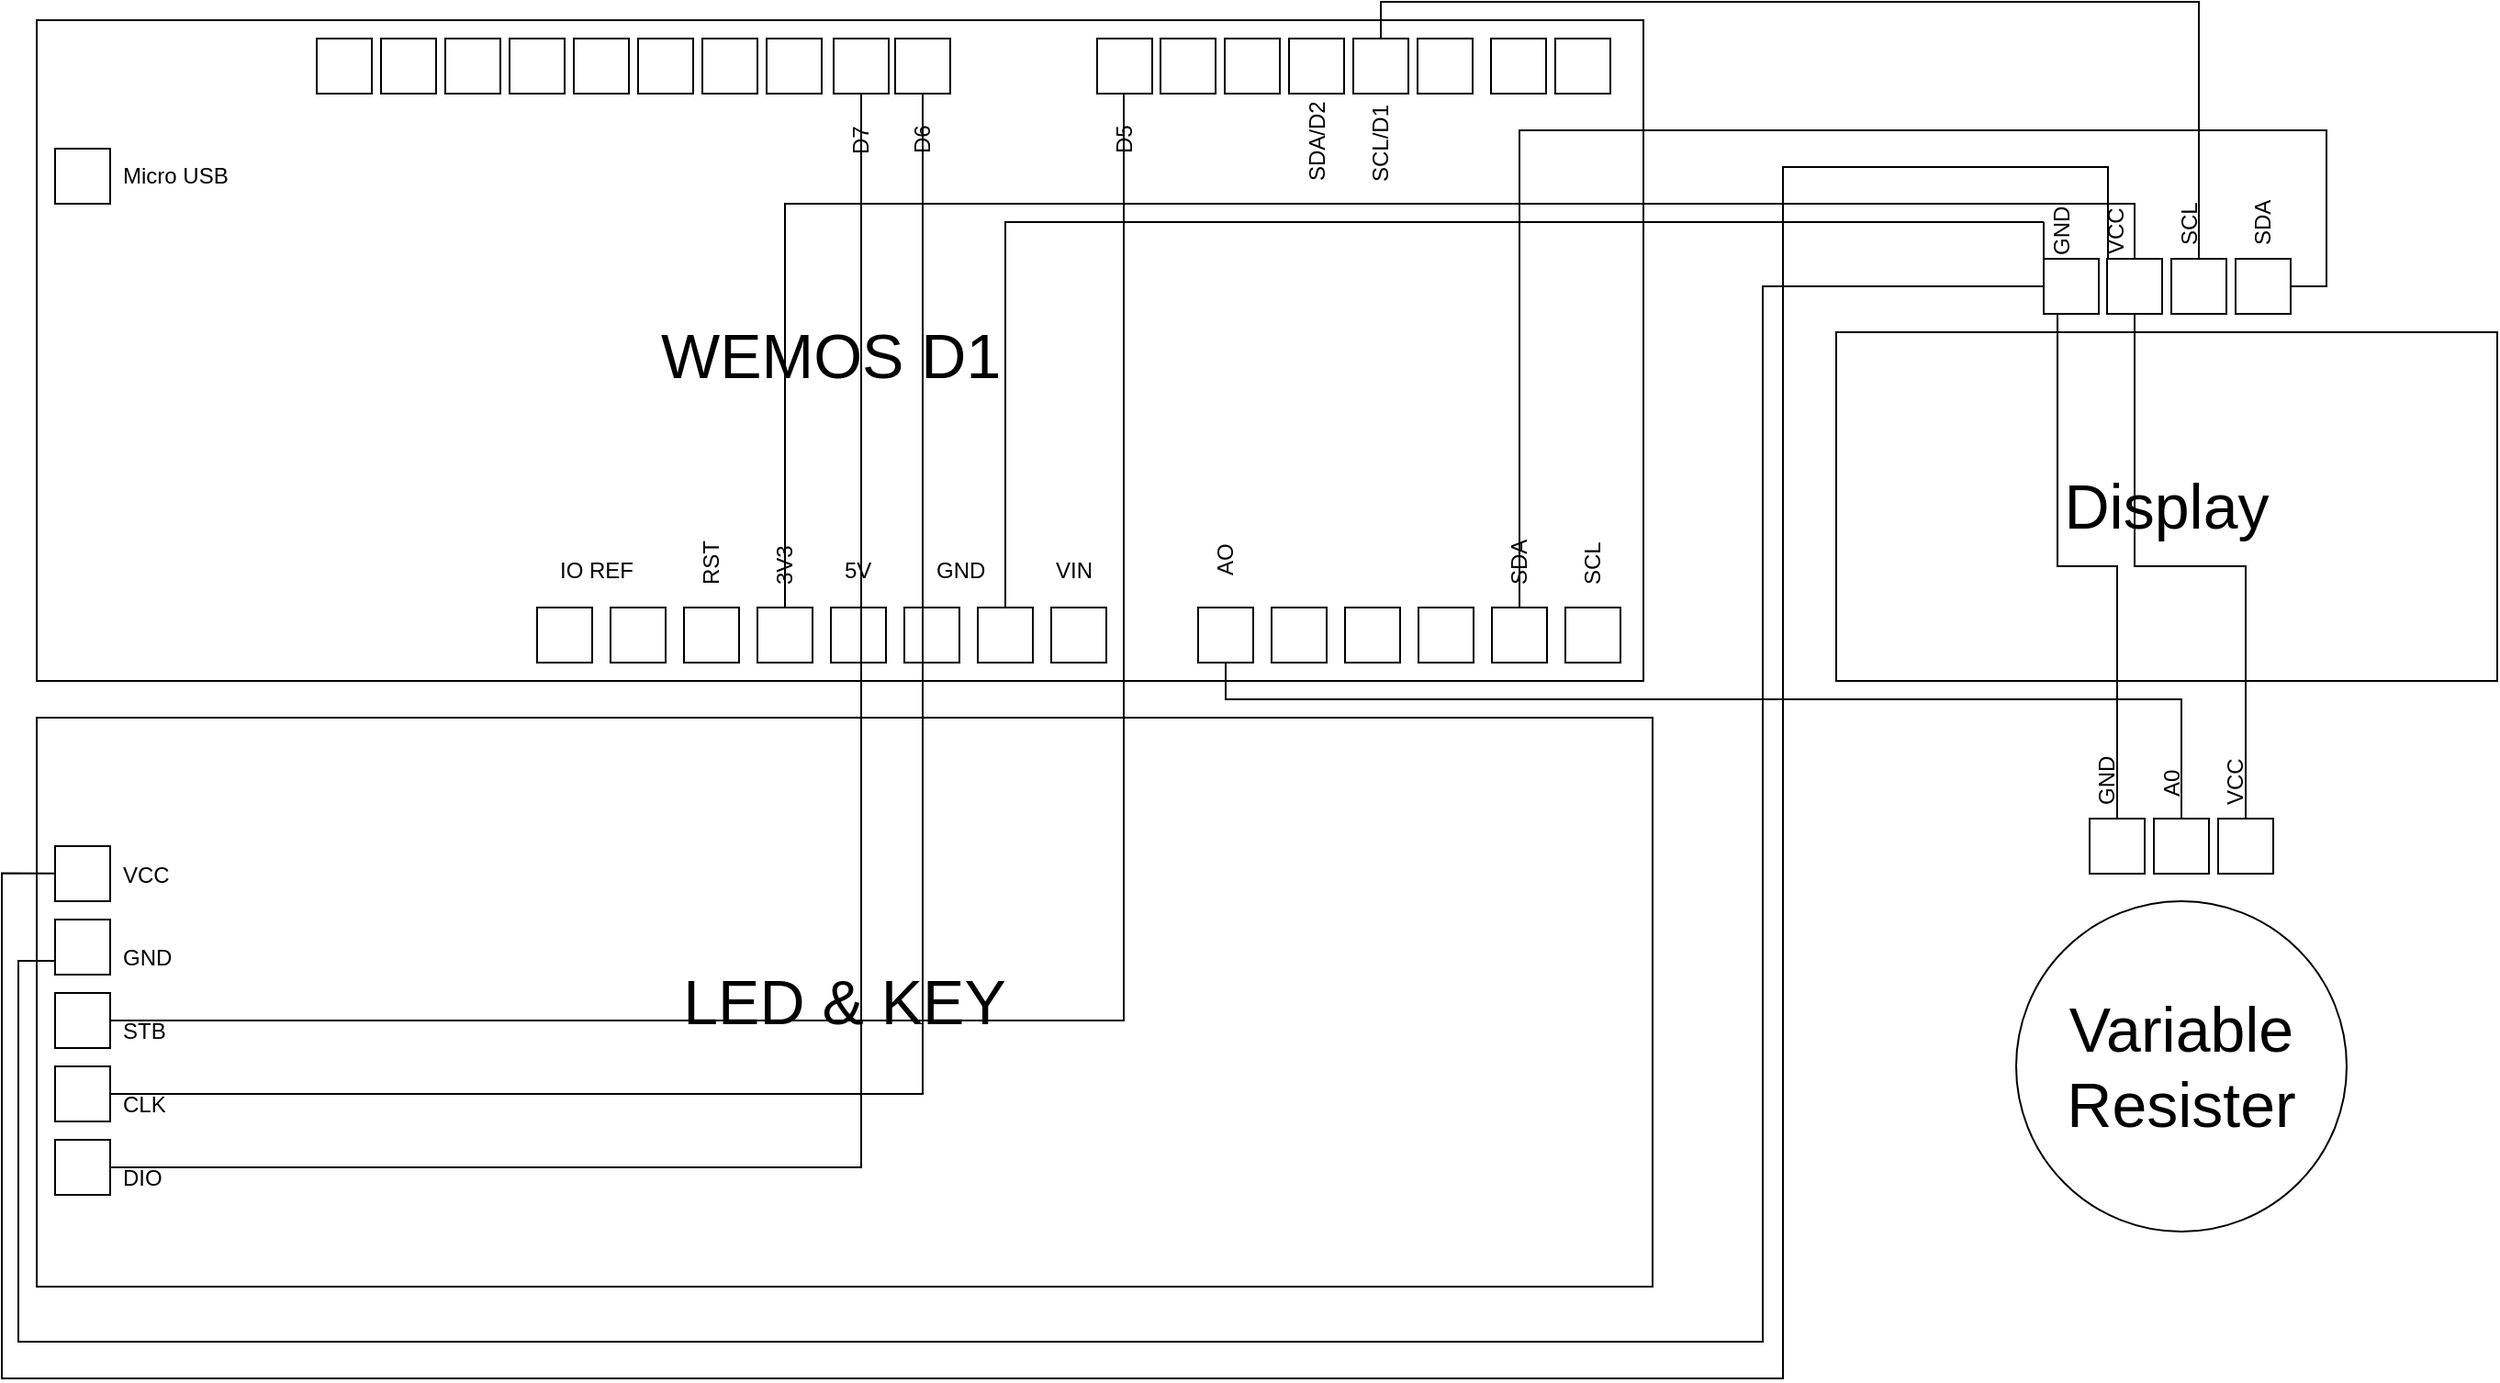 <mxfile version="12.1.3" pages="1"><diagram id="vIqcvuh-kmxZAjTNLX9e" name="Page-1"><mxGraphModel dx="1707" dy="828" grid="1" gridSize="10" guides="1" tooltips="1" connect="1" arrows="1" fold="1" page="1" pageScale="1" pageWidth="827" pageHeight="1169" math="0" shadow="0"><root><mxCell id="0"/><mxCell id="1" parent="0"/><mxCell id="vf_Mv57xCOGlZYYIZ7ft-77" value="GND&lt;br&gt;" style="text;html=1;resizable=0;points=[];autosize=1;align=left;verticalAlign=top;spacingTop=-4;rotation=-90;" vertex="1" parent="1"><mxGeometry x="1147.5" y="440" width="40" height="20" as="geometry"/></mxCell><mxCell id="vf_Mv57xCOGlZYYIZ7ft-1" value="" style="rounded=0;whiteSpace=wrap;html=1;" vertex="1" parent="1"><mxGeometry x="40" y="40" width="875" height="360" as="geometry"/></mxCell><mxCell id="vf_Mv57xCOGlZYYIZ7ft-2" value="" style="whiteSpace=wrap;html=1;aspect=fixed;" vertex="1" parent="1"><mxGeometry x="312.5" y="360" width="30" height="30" as="geometry"/></mxCell><mxCell id="vf_Mv57xCOGlZYYIZ7ft-3" value="" style="whiteSpace=wrap;html=1;aspect=fixed;" vertex="1" parent="1"><mxGeometry x="352.5" y="360" width="30" height="30" as="geometry"/></mxCell><mxCell id="vf_Mv57xCOGlZYYIZ7ft-4" value="" style="whiteSpace=wrap;html=1;aspect=fixed;" vertex="1" parent="1"><mxGeometry x="392.5" y="360" width="30" height="30" as="geometry"/></mxCell><mxCell id="vf_Mv57xCOGlZYYIZ7ft-5" value="" style="whiteSpace=wrap;html=1;aspect=fixed;" vertex="1" parent="1"><mxGeometry x="432.5" y="360" width="30" height="30" as="geometry"/></mxCell><mxCell id="vf_Mv57xCOGlZYYIZ7ft-6" value="" style="whiteSpace=wrap;html=1;aspect=fixed;" vertex="1" parent="1"><mxGeometry x="472.5" y="360" width="30" height="30" as="geometry"/></mxCell><mxCell id="vf_Mv57xCOGlZYYIZ7ft-7" value="" style="whiteSpace=wrap;html=1;aspect=fixed;" vertex="1" parent="1"><mxGeometry x="512.5" y="360" width="30" height="30" as="geometry"/></mxCell><mxCell id="vf_Mv57xCOGlZYYIZ7ft-8" value="" style="whiteSpace=wrap;html=1;aspect=fixed;" vertex="1" parent="1"><mxGeometry x="552.5" y="360" width="30" height="30" as="geometry"/></mxCell><mxCell id="vf_Mv57xCOGlZYYIZ7ft-9" value="" style="whiteSpace=wrap;html=1;aspect=fixed;" vertex="1" parent="1"><mxGeometry x="592.5" y="360" width="30" height="30" as="geometry"/></mxCell><mxCell id="vf_Mv57xCOGlZYYIZ7ft-10" value="" style="whiteSpace=wrap;html=1;aspect=fixed;" vertex="1" parent="1"><mxGeometry x="672.5" y="360" width="30" height="30" as="geometry"/></mxCell><mxCell id="vf_Mv57xCOGlZYYIZ7ft-11" value="" style="whiteSpace=wrap;html=1;aspect=fixed;" vertex="1" parent="1"><mxGeometry x="712.5" y="360" width="30" height="30" as="geometry"/></mxCell><mxCell id="vf_Mv57xCOGlZYYIZ7ft-12" value="" style="whiteSpace=wrap;html=1;aspect=fixed;" vertex="1" parent="1"><mxGeometry x="752.5" y="360" width="30" height="30" as="geometry"/></mxCell><mxCell id="vf_Mv57xCOGlZYYIZ7ft-13" value="" style="whiteSpace=wrap;html=1;aspect=fixed;" vertex="1" parent="1"><mxGeometry x="792.5" y="360" width="30" height="30" as="geometry"/></mxCell><mxCell id="vf_Mv57xCOGlZYYIZ7ft-14" value="" style="whiteSpace=wrap;html=1;aspect=fixed;" vertex="1" parent="1"><mxGeometry x="832.5" y="360" width="30" height="30" as="geometry"/></mxCell><mxCell id="vf_Mv57xCOGlZYYIZ7ft-15" value="" style="whiteSpace=wrap;html=1;aspect=fixed;" vertex="1" parent="1"><mxGeometry x="872.5" y="360" width="30" height="30" as="geometry"/></mxCell><mxCell id="vf_Mv57xCOGlZYYIZ7ft-16" value="" style="whiteSpace=wrap;html=1;aspect=fixed;" vertex="1" parent="1"><mxGeometry x="192.5" y="50" width="30" height="30" as="geometry"/></mxCell><mxCell id="vf_Mv57xCOGlZYYIZ7ft-17" value="" style="whiteSpace=wrap;html=1;aspect=fixed;" vertex="1" parent="1"><mxGeometry x="227.5" y="50" width="30" height="30" as="geometry"/></mxCell><mxCell id="vf_Mv57xCOGlZYYIZ7ft-18" value="" style="whiteSpace=wrap;html=1;aspect=fixed;" vertex="1" parent="1"><mxGeometry x="262.5" y="50" width="30" height="30" as="geometry"/></mxCell><mxCell id="vf_Mv57xCOGlZYYIZ7ft-19" value="" style="whiteSpace=wrap;html=1;aspect=fixed;" vertex="1" parent="1"><mxGeometry x="297.5" y="50" width="30" height="30" as="geometry"/></mxCell><mxCell id="vf_Mv57xCOGlZYYIZ7ft-20" value="" style="whiteSpace=wrap;html=1;aspect=fixed;" vertex="1" parent="1"><mxGeometry x="332.5" y="50" width="30" height="30" as="geometry"/></mxCell><mxCell id="vf_Mv57xCOGlZYYIZ7ft-21" value="" style="whiteSpace=wrap;html=1;aspect=fixed;" vertex="1" parent="1"><mxGeometry x="367.5" y="50" width="30" height="30" as="geometry"/></mxCell><mxCell id="vf_Mv57xCOGlZYYIZ7ft-22" value="" style="whiteSpace=wrap;html=1;aspect=fixed;" vertex="1" parent="1"><mxGeometry x="402.5" y="50" width="30" height="30" as="geometry"/></mxCell><mxCell id="vf_Mv57xCOGlZYYIZ7ft-23" value="" style="whiteSpace=wrap;html=1;aspect=fixed;" vertex="1" parent="1"><mxGeometry x="437.5" y="50" width="30" height="30" as="geometry"/></mxCell><mxCell id="vf_Mv57xCOGlZYYIZ7ft-24" value="" style="whiteSpace=wrap;html=1;aspect=fixed;" vertex="1" parent="1"><mxGeometry x="474" y="50" width="30" height="30" as="geometry"/></mxCell><mxCell id="vf_Mv57xCOGlZYYIZ7ft-25" value="" style="whiteSpace=wrap;html=1;aspect=fixed;" vertex="1" parent="1"><mxGeometry x="507.5" y="50" width="30" height="30" as="geometry"/></mxCell><mxCell id="vf_Mv57xCOGlZYYIZ7ft-28" value="" style="whiteSpace=wrap;html=1;aspect=fixed;" vertex="1" parent="1"><mxGeometry x="617.5" y="50" width="30" height="30" as="geometry"/></mxCell><mxCell id="vf_Mv57xCOGlZYYIZ7ft-29" value="" style="whiteSpace=wrap;html=1;aspect=fixed;" vertex="1" parent="1"><mxGeometry x="652" y="50" width="30" height="30" as="geometry"/></mxCell><mxCell id="vf_Mv57xCOGlZYYIZ7ft-30" value="" style="whiteSpace=wrap;html=1;aspect=fixed;" vertex="1" parent="1"><mxGeometry x="687" y="50" width="30" height="30" as="geometry"/></mxCell><mxCell id="vf_Mv57xCOGlZYYIZ7ft-31" value="" style="whiteSpace=wrap;html=1;aspect=fixed;" vertex="1" parent="1"><mxGeometry x="722" y="50" width="30" height="30" as="geometry"/></mxCell><mxCell id="vf_Mv57xCOGlZYYIZ7ft-32" value="" style="whiteSpace=wrap;html=1;aspect=fixed;" vertex="1" parent="1"><mxGeometry x="757" y="50" width="30" height="30" as="geometry"/></mxCell><mxCell id="vf_Mv57xCOGlZYYIZ7ft-33" value="" style="whiteSpace=wrap;html=1;aspect=fixed;" vertex="1" parent="1"><mxGeometry x="792" y="50" width="30" height="30" as="geometry"/></mxCell><mxCell id="vf_Mv57xCOGlZYYIZ7ft-34" value="" style="whiteSpace=wrap;html=1;aspect=fixed;" vertex="1" parent="1"><mxGeometry x="832" y="50" width="30" height="30" as="geometry"/></mxCell><mxCell id="vf_Mv57xCOGlZYYIZ7ft-35" value="" style="whiteSpace=wrap;html=1;aspect=fixed;" vertex="1" parent="1"><mxGeometry x="867" y="50" width="30" height="30" as="geometry"/></mxCell><mxCell id="vf_Mv57xCOGlZYYIZ7ft-36" value="IO REF" style="text;html=1;resizable=0;points=[];autosize=1;align=left;verticalAlign=top;spacingTop=-4;" vertex="1" parent="1"><mxGeometry x="322.5" y="330" width="60" height="20" as="geometry"/></mxCell><mxCell id="vf_Mv57xCOGlZYYIZ7ft-37" value="RST" style="text;html=1;resizable=0;points=[];autosize=1;align=left;verticalAlign=top;spacingTop=-4;rotation=-90;" vertex="1" parent="1"><mxGeometry x="387.5" y="320" width="40" height="20" as="geometry"/></mxCell><mxCell id="vf_Mv57xCOGlZYYIZ7ft-38" value="3V3&lt;br&gt;" style="text;html=1;resizable=0;points=[];autosize=1;align=left;verticalAlign=top;spacingTop=-4;rotation=-90;" vertex="1" parent="1"><mxGeometry x="427.5" y="320" width="40" height="20" as="geometry"/></mxCell><mxCell id="vf_Mv57xCOGlZYYIZ7ft-39" value="5V" style="text;html=1;resizable=0;points=[];autosize=1;align=left;verticalAlign=top;spacingTop=-4;rotation=0;" vertex="1" parent="1"><mxGeometry x="477.5" y="330" width="30" height="20" as="geometry"/></mxCell><mxCell id="vf_Mv57xCOGlZYYIZ7ft-40" value="GND" style="text;html=1;resizable=0;points=[];autosize=1;align=left;verticalAlign=top;spacingTop=-4;" vertex="1" parent="1"><mxGeometry x="527.5" y="330" width="40" height="20" as="geometry"/></mxCell><mxCell id="vf_Mv57xCOGlZYYIZ7ft-41" value="VIN" style="text;html=1;resizable=0;points=[];autosize=1;align=left;verticalAlign=top;spacingTop=-4;" vertex="1" parent="1"><mxGeometry x="592.5" y="330" width="40" height="20" as="geometry"/></mxCell><mxCell id="vf_Mv57xCOGlZYYIZ7ft-42" value="AO" style="text;html=1;resizable=0;points=[];autosize=1;align=left;verticalAlign=top;spacingTop=-4;rotation=-90;" vertex="1" parent="1"><mxGeometry x="672.5" y="320" width="30" height="20" as="geometry"/></mxCell><mxCell id="vf_Mv57xCOGlZYYIZ7ft-43" value="SDA" style="text;html=1;resizable=0;points=[];autosize=1;align=left;verticalAlign=top;spacingTop=-4;rotation=-90;" vertex="1" parent="1"><mxGeometry x="827.5" y="320" width="40" height="20" as="geometry"/></mxCell><mxCell id="vf_Mv57xCOGlZYYIZ7ft-44" value="SCL" style="text;html=1;resizable=0;points=[];autosize=1;align=left;verticalAlign=top;spacingTop=-4;rotation=-90;" vertex="1" parent="1"><mxGeometry x="867.5" y="320" width="40" height="20" as="geometry"/></mxCell><mxCell id="vf_Mv57xCOGlZYYIZ7ft-45" value="D7" style="text;html=1;resizable=0;points=[];autosize=1;align=left;verticalAlign=top;spacingTop=-4;rotation=-90;" vertex="1" parent="1"><mxGeometry x="474" y="90" width="30" height="20" as="geometry"/></mxCell><mxCell id="vf_Mv57xCOGlZYYIZ7ft-46" value="D6&lt;br&gt;" style="text;html=1;resizable=0;points=[];autosize=1;align=left;verticalAlign=top;spacingTop=-4;rotation=-90;" vertex="1" parent="1"><mxGeometry x="507.5" y="90" width="30" height="20" as="geometry"/></mxCell><mxCell id="vf_Mv57xCOGlZYYIZ7ft-47" value="D5&lt;br&gt;" style="text;html=1;resizable=0;points=[];autosize=1;align=left;verticalAlign=top;spacingTop=-4;rotation=-90;" vertex="1" parent="1"><mxGeometry x="617.5" y="90" width="30" height="20" as="geometry"/></mxCell><mxCell id="vf_Mv57xCOGlZYYIZ7ft-48" value="SDA/D2&lt;br&gt;" style="text;html=1;resizable=0;points=[];autosize=1;align=left;verticalAlign=top;spacingTop=-4;rotation=-90;" vertex="1" parent="1"><mxGeometry x="707.5" y="90" width="60" height="20" as="geometry"/></mxCell><mxCell id="vf_Mv57xCOGlZYYIZ7ft-49" value="SCL/D1&lt;br&gt;" style="text;html=1;resizable=0;points=[];autosize=1;align=left;verticalAlign=top;spacingTop=-4;rotation=-90;" vertex="1" parent="1"><mxGeometry x="742" y="90" width="60" height="20" as="geometry"/></mxCell><mxCell id="vf_Mv57xCOGlZYYIZ7ft-50" value="" style="whiteSpace=wrap;html=1;aspect=fixed;" vertex="1" parent="1"><mxGeometry x="50" y="110" width="30" height="30" as="geometry"/></mxCell><mxCell id="vf_Mv57xCOGlZYYIZ7ft-51" value="Micro USB" style="text;html=1;resizable=0;points=[];autosize=1;align=left;verticalAlign=top;spacingTop=-4;" vertex="1" parent="1"><mxGeometry x="85" y="115" width="70" height="20" as="geometry"/></mxCell><mxCell id="vf_Mv57xCOGlZYYIZ7ft-52" value="WEMOS D1" style="text;html=1;resizable=0;points=[];autosize=1;align=left;verticalAlign=top;spacingTop=-4;fontSize=34;" vertex="1" parent="1"><mxGeometry x="377.5" y="200" width="80" height="20" as="geometry"/></mxCell><mxCell id="vf_Mv57xCOGlZYYIZ7ft-53" value="LED &amp;amp; KEY" style="rounded=0;whiteSpace=wrap;html=1;fontSize=34;" vertex="1" parent="1"><mxGeometry x="40" y="420" width="880" height="310" as="geometry"/></mxCell><mxCell id="vf_Mv57xCOGlZYYIZ7ft-93" style="edgeStyle=orthogonalEdgeStyle;rounded=0;orthogonalLoop=1;jettySize=auto;html=1;exitX=1;exitY=0.5;exitDx=0;exitDy=0;entryX=0.5;entryY=1;entryDx=0;entryDy=0;endArrow=none;endFill=0;strokeColor=#000000;fontSize=34;" edge="1" parent="1" source="vf_Mv57xCOGlZYYIZ7ft-54" target="vf_Mv57xCOGlZYYIZ7ft-24"><mxGeometry relative="1" as="geometry"/></mxCell><mxCell id="vf_Mv57xCOGlZYYIZ7ft-54" value="" style="whiteSpace=wrap;html=1;aspect=fixed;" vertex="1" parent="1"><mxGeometry x="50" y="650" width="30" height="30" as="geometry"/></mxCell><mxCell id="vf_Mv57xCOGlZYYIZ7ft-92" style="edgeStyle=orthogonalEdgeStyle;rounded=0;orthogonalLoop=1;jettySize=auto;html=1;exitX=1;exitY=0.5;exitDx=0;exitDy=0;entryX=0.5;entryY=1;entryDx=0;entryDy=0;endArrow=none;endFill=0;strokeColor=#000000;fontSize=34;" edge="1" parent="1" source="vf_Mv57xCOGlZYYIZ7ft-55" target="vf_Mv57xCOGlZYYIZ7ft-25"><mxGeometry relative="1" as="geometry"/></mxCell><mxCell id="vf_Mv57xCOGlZYYIZ7ft-55" value="" style="whiteSpace=wrap;html=1;aspect=fixed;" vertex="1" parent="1"><mxGeometry x="50" y="610" width="30" height="30" as="geometry"/></mxCell><mxCell id="vf_Mv57xCOGlZYYIZ7ft-91" style="edgeStyle=orthogonalEdgeStyle;rounded=0;orthogonalLoop=1;jettySize=auto;html=1;exitX=1;exitY=0.5;exitDx=0;exitDy=0;endArrow=none;endFill=0;strokeColor=#000000;fontSize=34;" edge="1" parent="1" source="vf_Mv57xCOGlZYYIZ7ft-56" target="vf_Mv57xCOGlZYYIZ7ft-28"><mxGeometry relative="1" as="geometry"><Array as="points"><mxPoint x="632" y="585"/></Array></mxGeometry></mxCell><mxCell id="vf_Mv57xCOGlZYYIZ7ft-56" value="" style="whiteSpace=wrap;html=1;aspect=fixed;" vertex="1" parent="1"><mxGeometry x="50" y="570" width="30" height="30" as="geometry"/></mxCell><mxCell id="vf_Mv57xCOGlZYYIZ7ft-57" value="" style="whiteSpace=wrap;html=1;aspect=fixed;" vertex="1" parent="1"><mxGeometry x="50" y="530" width="30" height="30" as="geometry"/></mxCell><mxCell id="vf_Mv57xCOGlZYYIZ7ft-58" value="" style="whiteSpace=wrap;html=1;aspect=fixed;" vertex="1" parent="1"><mxGeometry x="50" y="490" width="30" height="30" as="geometry"/></mxCell><mxCell id="vf_Mv57xCOGlZYYIZ7ft-59" value="&lt;span style=&quot;font-size: 12px&quot;&gt;VCC&lt;br&gt;&lt;br&gt;&lt;/span&gt;" style="text;html=1;resizable=0;points=[];autosize=1;align=left;verticalAlign=top;spacingTop=-4;fontSize=34;" vertex="1" parent="1"><mxGeometry x="85" y="475" width="40" height="100" as="geometry"/></mxCell><mxCell id="vf_Mv57xCOGlZYYIZ7ft-60" value="&lt;font style=&quot;font-size: 12px&quot;&gt;GND&lt;/font&gt;" style="text;html=1;resizable=0;points=[];autosize=1;align=left;verticalAlign=top;spacingTop=-4;fontSize=34;" vertex="1" parent="1"><mxGeometry x="85" y="520" width="40" height="50" as="geometry"/></mxCell><mxCell id="vf_Mv57xCOGlZYYIZ7ft-61" value="&lt;font style=&quot;font-size: 12px&quot;&gt;STB&lt;/font&gt;" style="text;html=1;resizable=0;points=[];autosize=1;align=left;verticalAlign=top;spacingTop=-4;fontSize=34;" vertex="1" parent="1"><mxGeometry x="85" y="560" width="40" height="50" as="geometry"/></mxCell><mxCell id="vf_Mv57xCOGlZYYIZ7ft-62" value="&lt;font style=&quot;font-size: 12px&quot;&gt;CLK&lt;br&gt;&lt;br&gt;&lt;/font&gt;" style="text;html=1;resizable=0;points=[];autosize=1;align=left;verticalAlign=top;spacingTop=-4;fontSize=34;" vertex="1" parent="1"><mxGeometry x="85" y="600" width="40" height="100" as="geometry"/></mxCell><mxCell id="vf_Mv57xCOGlZYYIZ7ft-63" value="&lt;font style=&quot;font-size: 12px&quot;&gt;DIO&lt;/font&gt;" style="text;html=1;resizable=0;points=[];autosize=1;align=left;verticalAlign=top;spacingTop=-4;fontSize=34;" vertex="1" parent="1"><mxGeometry x="85" y="640" width="40" height="50" as="geometry"/></mxCell><mxCell id="vf_Mv57xCOGlZYYIZ7ft-64" value="Display" style="rounded=0;whiteSpace=wrap;html=1;fontSize=34;" vertex="1" parent="1"><mxGeometry x="1020" y="210" width="360" height="190" as="geometry"/></mxCell><mxCell id="vf_Mv57xCOGlZYYIZ7ft-80" style="edgeStyle=orthogonalEdgeStyle;rounded=0;orthogonalLoop=1;jettySize=auto;html=1;exitX=0.25;exitY=1;exitDx=0;exitDy=0;entryX=0.5;entryY=0;entryDx=0;entryDy=0;fontSize=34;strokeColor=#000000;endArrow=none;endFill=0;" edge="1" parent="1" source="vf_Mv57xCOGlZYYIZ7ft-65" target="vf_Mv57xCOGlZYYIZ7ft-74"><mxGeometry relative="1" as="geometry"/></mxCell><mxCell id="vf_Mv57xCOGlZYYIZ7ft-83" style="edgeStyle=orthogonalEdgeStyle;rounded=0;orthogonalLoop=1;jettySize=auto;html=1;exitX=0;exitY=0.5;exitDx=0;exitDy=0;entryX=0;entryY=0.75;entryDx=0;entryDy=0;endArrow=none;endFill=0;strokeColor=#000000;fontSize=34;" edge="1" parent="1" source="vf_Mv57xCOGlZYYIZ7ft-65" target="vf_Mv57xCOGlZYYIZ7ft-57"><mxGeometry relative="1" as="geometry"><Array as="points"><mxPoint x="980" y="185"/><mxPoint x="980" y="760"/><mxPoint x="30" y="760"/><mxPoint x="30" y="553"/></Array></mxGeometry></mxCell><mxCell id="vf_Mv57xCOGlZYYIZ7ft-86" style="edgeStyle=orthogonalEdgeStyle;rounded=0;orthogonalLoop=1;jettySize=auto;html=1;exitX=0.5;exitY=0;exitDx=0;exitDy=0;entryX=0.5;entryY=0;entryDx=0;entryDy=0;endArrow=none;endFill=0;strokeColor=#000000;fontSize=34;" edge="1" parent="1" source="vf_Mv57xCOGlZYYIZ7ft-69" target="vf_Mv57xCOGlZYYIZ7ft-8"><mxGeometry relative="1" as="geometry"/></mxCell><mxCell id="vf_Mv57xCOGlZYYIZ7ft-65" value="" style="whiteSpace=wrap;html=1;aspect=fixed;" vertex="1" parent="1"><mxGeometry x="1133" y="170" width="30" height="30" as="geometry"/></mxCell><mxCell id="vf_Mv57xCOGlZYYIZ7ft-81" style="edgeStyle=orthogonalEdgeStyle;rounded=0;orthogonalLoop=1;jettySize=auto;html=1;exitX=0.5;exitY=1;exitDx=0;exitDy=0;fontSize=34;endArrow=none;endFill=0;" edge="1" parent="1" source="vf_Mv57xCOGlZYYIZ7ft-66" target="vf_Mv57xCOGlZYYIZ7ft-76"><mxGeometry relative="1" as="geometry"/></mxCell><mxCell id="vf_Mv57xCOGlZYYIZ7ft-84" style="edgeStyle=orthogonalEdgeStyle;rounded=0;orthogonalLoop=1;jettySize=auto;html=1;entryX=0;entryY=0.5;entryDx=0;entryDy=0;endArrow=none;endFill=0;strokeColor=#000000;fontSize=34;" edge="1" parent="1"><mxGeometry relative="1" as="geometry"><mxPoint x="1180" y="185" as="sourcePoint"/><mxPoint x="50.167" y="504.833" as="targetPoint"/><Array as="points"><mxPoint x="1168" y="120"/><mxPoint x="991" y="120"/><mxPoint x="991" y="780"/><mxPoint x="21" y="780"/><mxPoint x="21" y="505"/></Array></mxGeometry></mxCell><mxCell id="vf_Mv57xCOGlZYYIZ7ft-87" style="edgeStyle=orthogonalEdgeStyle;rounded=0;orthogonalLoop=1;jettySize=auto;html=1;exitX=0.5;exitY=0;exitDx=0;exitDy=0;entryX=0.5;entryY=0;entryDx=0;entryDy=0;endArrow=none;endFill=0;strokeColor=#000000;fontSize=34;" edge="1" parent="1" source="vf_Mv57xCOGlZYYIZ7ft-66" target="vf_Mv57xCOGlZYYIZ7ft-5"><mxGeometry relative="1" as="geometry"><Array as="points"><mxPoint x="1182" y="140"/><mxPoint x="447" y="140"/></Array></mxGeometry></mxCell><mxCell id="vf_Mv57xCOGlZYYIZ7ft-66" value="" style="whiteSpace=wrap;html=1;aspect=fixed;" vertex="1" parent="1"><mxGeometry x="1167.5" y="170" width="30" height="30" as="geometry"/></mxCell><mxCell id="vf_Mv57xCOGlZYYIZ7ft-88" style="edgeStyle=orthogonalEdgeStyle;rounded=0;orthogonalLoop=1;jettySize=auto;html=1;exitX=0.5;exitY=0;exitDx=0;exitDy=0;entryX=0.5;entryY=0;entryDx=0;entryDy=0;endArrow=none;endFill=0;strokeColor=#000000;fontSize=34;" edge="1" parent="1" source="vf_Mv57xCOGlZYYIZ7ft-67" target="vf_Mv57xCOGlZYYIZ7ft-32"><mxGeometry relative="1" as="geometry"/></mxCell><mxCell id="vf_Mv57xCOGlZYYIZ7ft-67" value="" style="whiteSpace=wrap;html=1;aspect=fixed;" vertex="1" parent="1"><mxGeometry x="1202.5" y="170" width="30" height="30" as="geometry"/></mxCell><mxCell id="vf_Mv57xCOGlZYYIZ7ft-85" style="edgeStyle=orthogonalEdgeStyle;rounded=0;orthogonalLoop=1;jettySize=auto;html=1;exitX=1;exitY=0.5;exitDx=0;exitDy=0;entryX=0.5;entryY=0;entryDx=0;entryDy=0;endArrow=none;endFill=0;strokeColor=#000000;fontSize=34;" edge="1" parent="1" source="vf_Mv57xCOGlZYYIZ7ft-68" target="vf_Mv57xCOGlZYYIZ7ft-14"><mxGeometry relative="1" as="geometry"><Array as="points"><mxPoint x="1287" y="185"/><mxPoint x="1287" y="100"/><mxPoint x="847" y="100"/></Array></mxGeometry></mxCell><mxCell id="vf_Mv57xCOGlZYYIZ7ft-68" value="" style="whiteSpace=wrap;html=1;aspect=fixed;" vertex="1" parent="1"><mxGeometry x="1237.5" y="170" width="30" height="30" as="geometry"/></mxCell><mxCell id="vf_Mv57xCOGlZYYIZ7ft-70" value="VCC" style="text;html=1;resizable=0;points=[];autosize=1;align=left;verticalAlign=top;spacingTop=-4;rotation=-90;" vertex="1" parent="1"><mxGeometry x="1152.5" y="140" width="40" height="20" as="geometry"/></mxCell><mxCell id="vf_Mv57xCOGlZYYIZ7ft-71" value="SCL" style="text;html=1;resizable=0;points=[];autosize=1;align=left;verticalAlign=top;spacingTop=-4;rotation=-90;" vertex="1" parent="1"><mxGeometry x="1192.5" y="135" width="40" height="20" as="geometry"/></mxCell><mxCell id="vf_Mv57xCOGlZYYIZ7ft-72" value="SDA" style="text;html=1;resizable=0;points=[];autosize=1;align=left;verticalAlign=top;spacingTop=-4;rotation=-90;" vertex="1" parent="1"><mxGeometry x="1232.5" y="135" width="40" height="20" as="geometry"/></mxCell><mxCell id="vf_Mv57xCOGlZYYIZ7ft-73" value="Variable Resister" style="ellipse;whiteSpace=wrap;html=1;aspect=fixed;fontSize=34;" vertex="1" parent="1"><mxGeometry x="1118" y="520" width="180" height="180" as="geometry"/></mxCell><mxCell id="vf_Mv57xCOGlZYYIZ7ft-74" value="" style="whiteSpace=wrap;html=1;aspect=fixed;" vertex="1" parent="1"><mxGeometry x="1158" y="475" width="30" height="30" as="geometry"/></mxCell><mxCell id="vf_Mv57xCOGlZYYIZ7ft-82" style="edgeStyle=orthogonalEdgeStyle;rounded=0;orthogonalLoop=1;jettySize=auto;html=1;exitX=0.5;exitY=0;exitDx=0;exitDy=0;entryX=0.5;entryY=1;entryDx=0;entryDy=0;endArrow=none;endFill=0;strokeColor=#000000;fontSize=34;" edge="1" parent="1" source="vf_Mv57xCOGlZYYIZ7ft-75" target="vf_Mv57xCOGlZYYIZ7ft-10"><mxGeometry relative="1" as="geometry"><Array as="points"><mxPoint x="1208" y="410"/><mxPoint x="687" y="410"/></Array></mxGeometry></mxCell><mxCell id="vf_Mv57xCOGlZYYIZ7ft-75" value="" style="whiteSpace=wrap;html=1;aspect=fixed;" vertex="1" parent="1"><mxGeometry x="1193" y="475" width="30" height="30" as="geometry"/></mxCell><mxCell id="vf_Mv57xCOGlZYYIZ7ft-76" value="" style="whiteSpace=wrap;html=1;aspect=fixed;" vertex="1" parent="1"><mxGeometry x="1228" y="475" width="30" height="30" as="geometry"/></mxCell><mxCell id="vf_Mv57xCOGlZYYIZ7ft-78" value="A0" style="text;html=1;resizable=0;points=[];autosize=1;align=left;verticalAlign=top;spacingTop=-4;rotation=-90;" vertex="1" parent="1"><mxGeometry x="1188" y="440" width="30" height="20" as="geometry"/></mxCell><mxCell id="vf_Mv57xCOGlZYYIZ7ft-79" value="VCC" style="text;html=1;resizable=0;points=[];autosize=1;align=left;verticalAlign=top;spacingTop=-4;rotation=-90;" vertex="1" parent="1"><mxGeometry x="1217.5" y="440" width="40" height="20" as="geometry"/></mxCell><mxCell id="vf_Mv57xCOGlZYYIZ7ft-69" value="GND&lt;br&gt;" style="text;html=1;resizable=0;points=[];autosize=1;align=left;verticalAlign=top;spacingTop=-4;rotation=-90;" vertex="1" parent="1"><mxGeometry x="1123" y="140" width="40" height="20" as="geometry"/></mxCell><mxCell id="vf_Mv57xCOGlZYYIZ7ft-90" style="edgeStyle=orthogonalEdgeStyle;rounded=0;orthogonalLoop=1;jettySize=auto;html=1;exitX=0.5;exitY=0;exitDx=0;exitDy=0;entryX=0.5;entryY=0;entryDx=0;entryDy=0;endArrow=none;endFill=0;strokeColor=#000000;fontSize=34;" edge="1" parent="1" source="vf_Mv57xCOGlZYYIZ7ft-65" target="vf_Mv57xCOGlZYYIZ7ft-69"><mxGeometry relative="1" as="geometry"><mxPoint x="1148" y="170.333" as="sourcePoint"/><mxPoint x="567.167" y="360.333" as="targetPoint"/></mxGeometry></mxCell></root></mxGraphModel></diagram></mxfile>